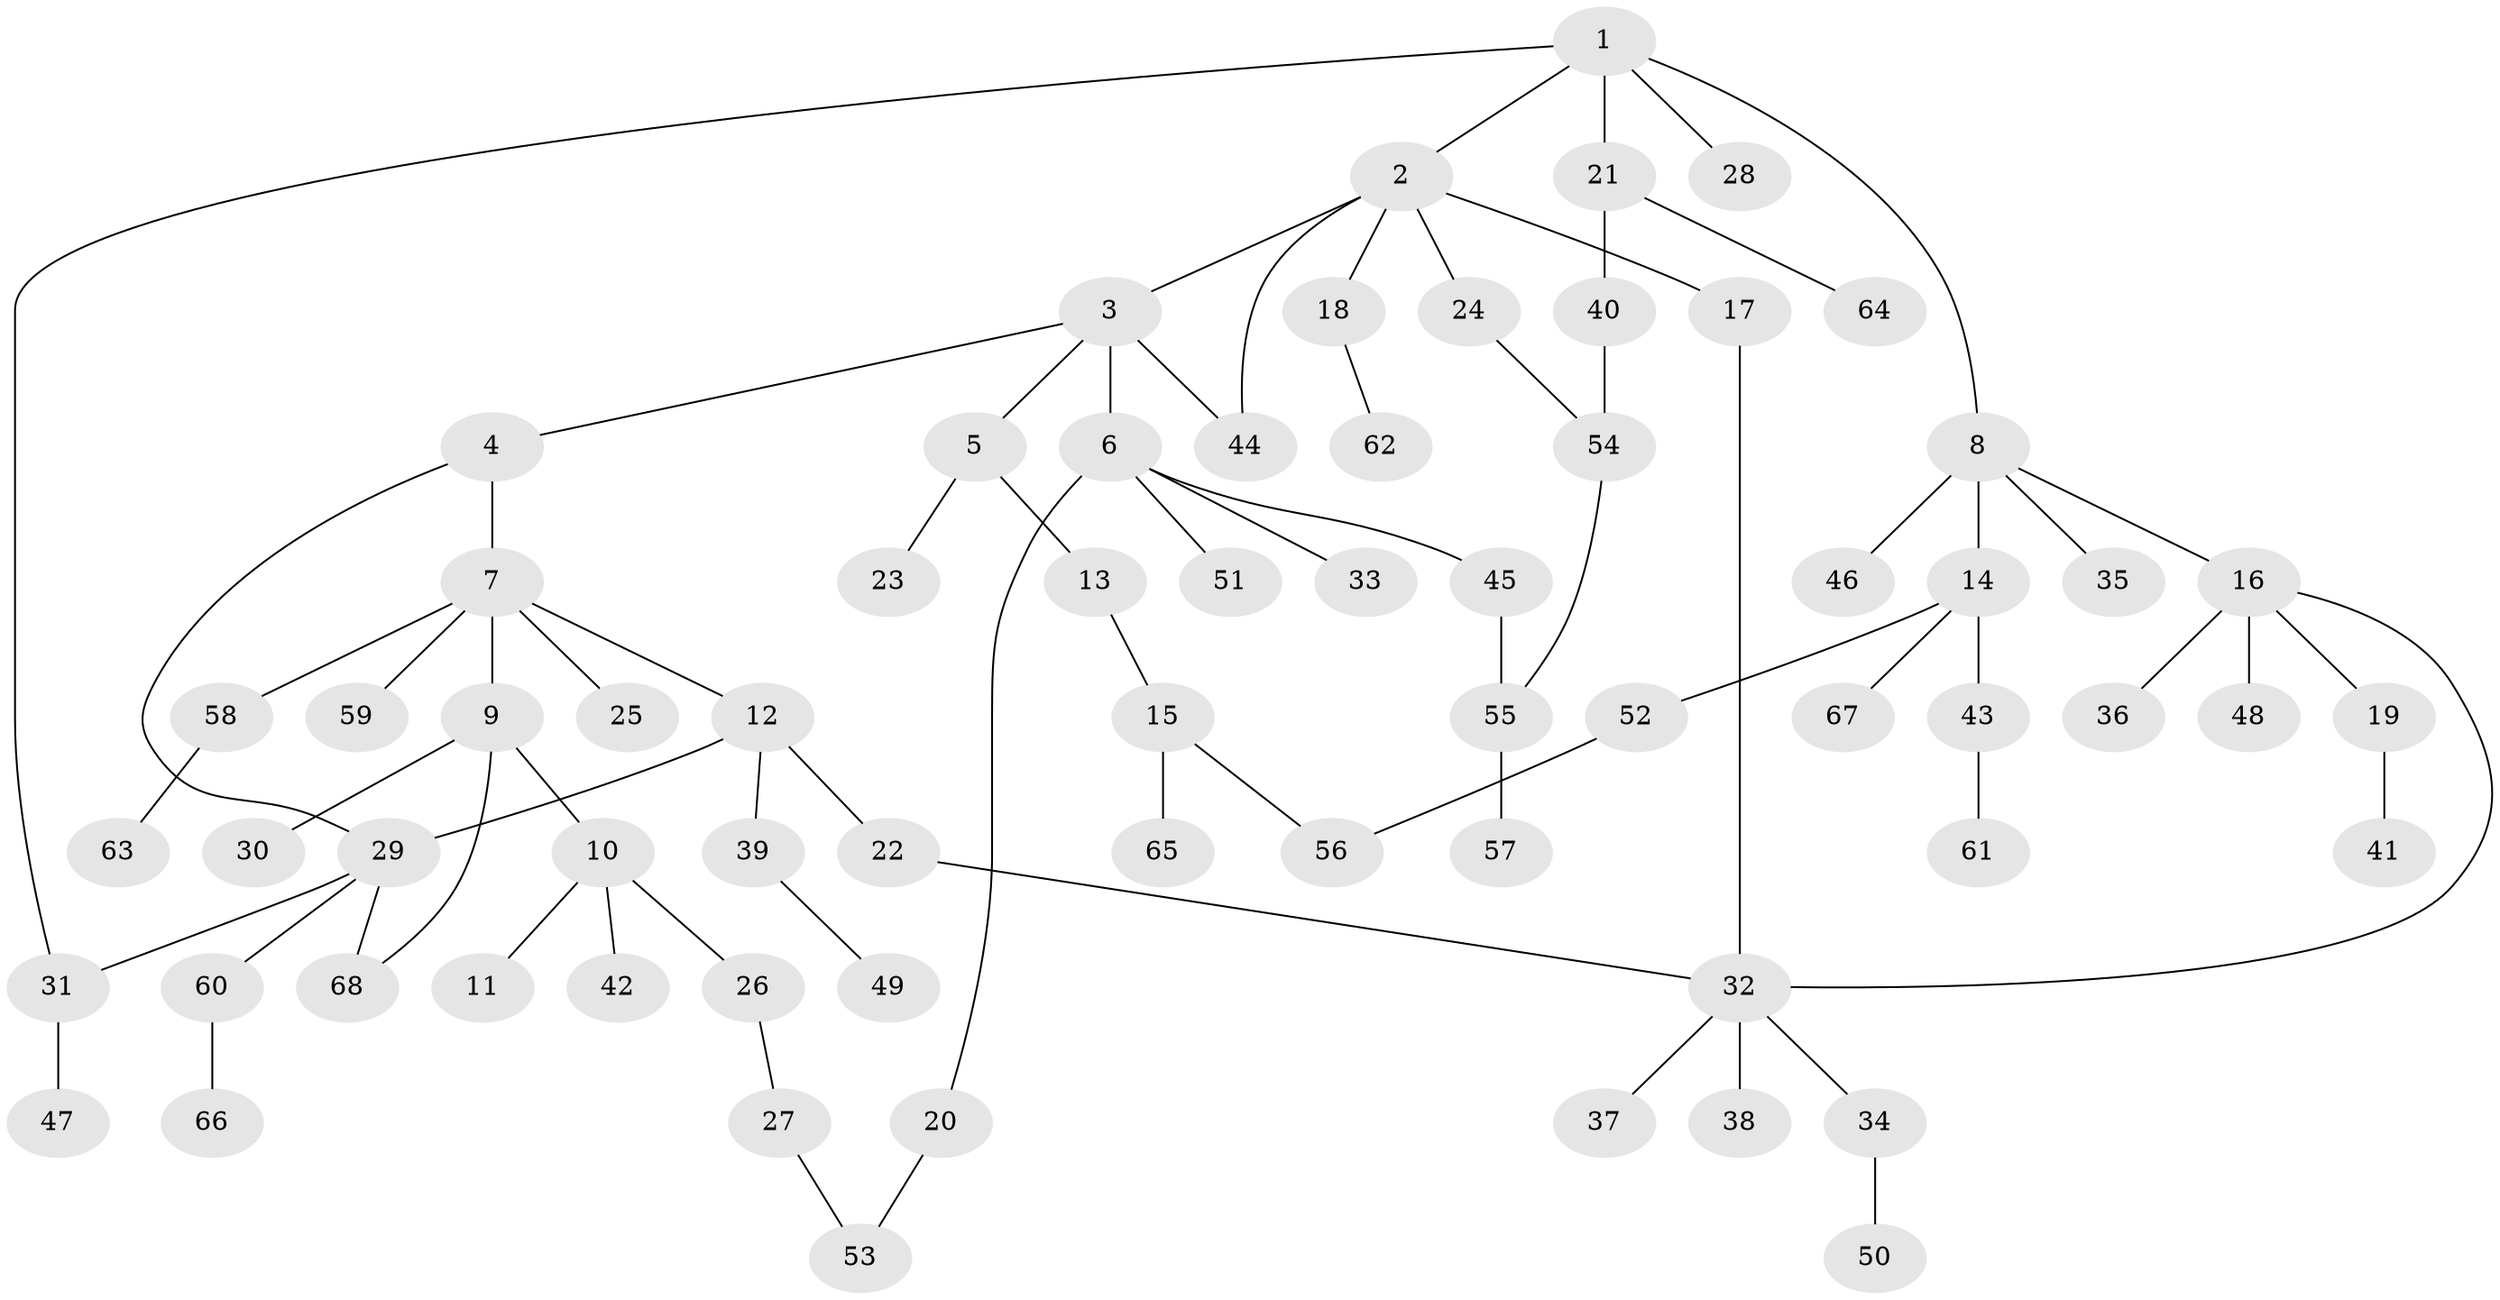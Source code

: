 // Generated by graph-tools (version 1.1) at 2025/01/03/09/25 03:01:11]
// undirected, 68 vertices, 77 edges
graph export_dot {
graph [start="1"]
  node [color=gray90,style=filled];
  1;
  2;
  3;
  4;
  5;
  6;
  7;
  8;
  9;
  10;
  11;
  12;
  13;
  14;
  15;
  16;
  17;
  18;
  19;
  20;
  21;
  22;
  23;
  24;
  25;
  26;
  27;
  28;
  29;
  30;
  31;
  32;
  33;
  34;
  35;
  36;
  37;
  38;
  39;
  40;
  41;
  42;
  43;
  44;
  45;
  46;
  47;
  48;
  49;
  50;
  51;
  52;
  53;
  54;
  55;
  56;
  57;
  58;
  59;
  60;
  61;
  62;
  63;
  64;
  65;
  66;
  67;
  68;
  1 -- 2;
  1 -- 8;
  1 -- 21;
  1 -- 28;
  1 -- 31;
  2 -- 3;
  2 -- 17;
  2 -- 18;
  2 -- 24;
  2 -- 44;
  3 -- 4;
  3 -- 5;
  3 -- 6;
  3 -- 44;
  4 -- 7;
  4 -- 29;
  5 -- 13;
  5 -- 23;
  6 -- 20;
  6 -- 33;
  6 -- 45;
  6 -- 51;
  7 -- 9;
  7 -- 12;
  7 -- 25;
  7 -- 58;
  7 -- 59;
  8 -- 14;
  8 -- 16;
  8 -- 35;
  8 -- 46;
  9 -- 10;
  9 -- 30;
  9 -- 68;
  10 -- 11;
  10 -- 26;
  10 -- 42;
  12 -- 22;
  12 -- 39;
  12 -- 29;
  13 -- 15;
  14 -- 43;
  14 -- 52;
  14 -- 67;
  15 -- 65;
  15 -- 56;
  16 -- 19;
  16 -- 36;
  16 -- 48;
  16 -- 32;
  17 -- 32;
  18 -- 62;
  19 -- 41;
  20 -- 53;
  21 -- 40;
  21 -- 64;
  22 -- 32;
  24 -- 54;
  26 -- 27;
  27 -- 53;
  29 -- 31;
  29 -- 60;
  29 -- 68;
  31 -- 47;
  32 -- 34;
  32 -- 37;
  32 -- 38;
  34 -- 50;
  39 -- 49;
  40 -- 54;
  43 -- 61;
  45 -- 55;
  52 -- 56;
  54 -- 55;
  55 -- 57;
  58 -- 63;
  60 -- 66;
}
